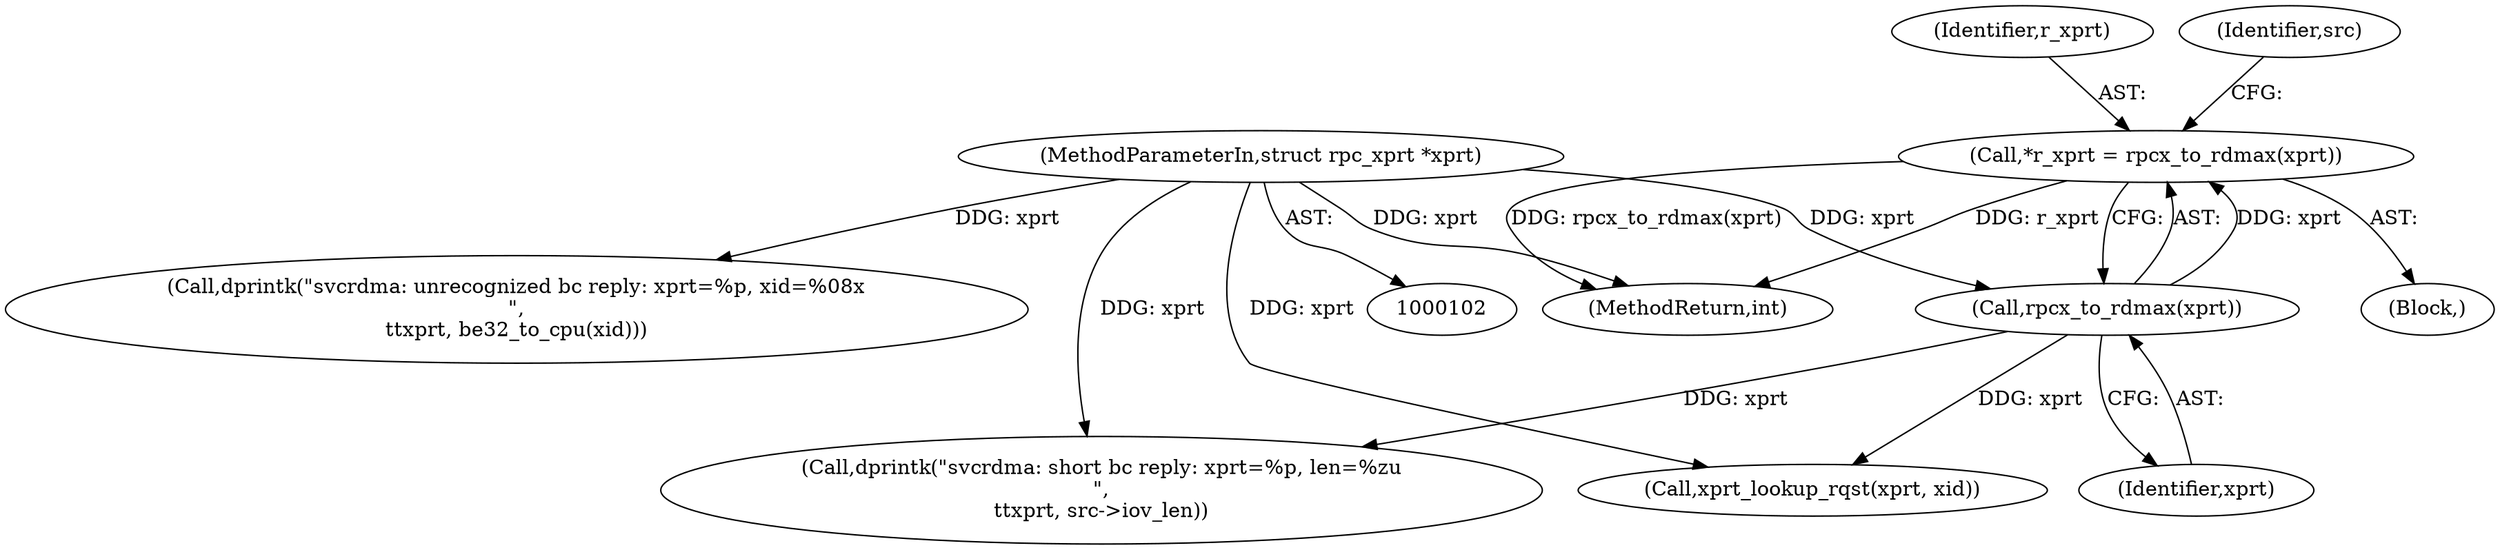 digraph "0_linux_c70422f760c120480fee4de6c38804c72aa26bc1_23@pointer" {
"1000108" [label="(Call,*r_xprt = rpcx_to_rdmax(xprt))"];
"1000110" [label="(Call,rpcx_to_rdmax(xprt))"];
"1000103" [label="(MethodParameterIn,struct rpc_xprt *xprt)"];
"1000109" [label="(Identifier,r_xprt)"];
"1000111" [label="(Identifier,xprt)"];
"1000115" [label="(Identifier,src)"];
"1000308" [label="(Call,dprintk(\"svcrdma: unrecognized bc reply: xprt=%p, xid=%08x\n\",\n\t\txprt, be32_to_cpu(xid)))"];
"1000314" [label="(MethodReturn,int)"];
"1000108" [label="(Call,*r_xprt = rpcx_to_rdmax(xprt))"];
"1000300" [label="(Call,dprintk(\"svcrdma: short bc reply: xprt=%p, len=%zu\n\",\n\t\txprt, src->iov_len))"];
"1000103" [label="(MethodParameterIn,struct rpc_xprt *xprt)"];
"1000106" [label="(Block,)"];
"1000183" [label="(Call,xprt_lookup_rqst(xprt, xid))"];
"1000110" [label="(Call,rpcx_to_rdmax(xprt))"];
"1000108" -> "1000106"  [label="AST: "];
"1000108" -> "1000110"  [label="CFG: "];
"1000109" -> "1000108"  [label="AST: "];
"1000110" -> "1000108"  [label="AST: "];
"1000115" -> "1000108"  [label="CFG: "];
"1000108" -> "1000314"  [label="DDG: r_xprt"];
"1000108" -> "1000314"  [label="DDG: rpcx_to_rdmax(xprt)"];
"1000110" -> "1000108"  [label="DDG: xprt"];
"1000110" -> "1000111"  [label="CFG: "];
"1000111" -> "1000110"  [label="AST: "];
"1000103" -> "1000110"  [label="DDG: xprt"];
"1000110" -> "1000183"  [label="DDG: xprt"];
"1000110" -> "1000300"  [label="DDG: xprt"];
"1000103" -> "1000102"  [label="AST: "];
"1000103" -> "1000314"  [label="DDG: xprt"];
"1000103" -> "1000183"  [label="DDG: xprt"];
"1000103" -> "1000300"  [label="DDG: xprt"];
"1000103" -> "1000308"  [label="DDG: xprt"];
}
